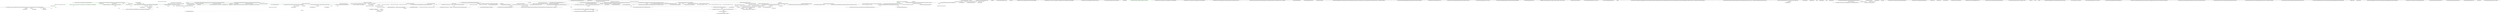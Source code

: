 digraph  {
m0_99 [cluster="QuantConnect.Securities.SecurityManager.SetLimits(int, int, int)", file="UniverseSelection.cs", label="Entry QuantConnect.Securities.SecurityManager.SetLimits(int, int, int)", span="391-391"];
m0_73 [cluster="QuantConnect.Lean.Engine.DataFeeds.UniverseSelection.ApplyUniverseSelection(QuantConnect.Data.UniverseSelection.Universe, System.DateTime, QuantConnect.Data.UniverseSelection.BaseDataCollection)", file="UniverseSelection.cs", label="addedSubscription = true", span="247-247"];
m0_74 [cluster="QuantConnect.Lean.Engine.DataFeeds.UniverseSelection.ApplyUniverseSelection(QuantConnect.Data.UniverseSelection.Universe, System.DateTime, QuantConnect.Data.UniverseSelection.BaseDataCollection)", file="UniverseSelection.cs", label=addedSubscription, span="251-251"];
m0_75 [cluster="QuantConnect.Lean.Engine.DataFeeds.UniverseSelection.ApplyUniverseSelection(QuantConnect.Data.UniverseSelection.Universe, System.DateTime, QuantConnect.Data.UniverseSelection.BaseDataCollection)", file="UniverseSelection.cs", label="var addedMember = universe.AddMember(dateTimeUtc, security)", span="253-253"];
m0_76 [cluster="QuantConnect.Lean.Engine.DataFeeds.UniverseSelection.ApplyUniverseSelection(QuantConnect.Data.UniverseSelection.Universe, System.DateTime, QuantConnect.Data.UniverseSelection.BaseDataCollection)", file="UniverseSelection.cs", label=addedMember, span="255-255"];
m0_118 [cluster="System.Collections.Generic.HashSet<T>.Add(T)", file="UniverseSelection.cs", label="Entry System.Collections.Generic.HashSet<T>.Add(T)", span="0-0"];
m0_65 [cluster="QuantConnect.Lean.Engine.DataFeeds.UniverseSelection.ApplyUniverseSelection(QuantConnect.Data.UniverseSelection.Universe, System.DateTime, QuantConnect.Data.UniverseSelection.BaseDataCollection)", file="UniverseSelection.cs", label="Security security", span="230-230"];
m0_66 [cluster="QuantConnect.Lean.Engine.DataFeeds.UniverseSelection.ApplyUniverseSelection(QuantConnect.Data.UniverseSelection.Universe, System.DateTime, QuantConnect.Data.UniverseSelection.BaseDataCollection)", file="UniverseSelection.cs", label="!pendingAdditions.TryGetValue(symbol, out security) && !_algorithm.Securities.TryGetValue(symbol, out security)", span="231-231"];
m0_67 [cluster="QuantConnect.Lean.Engine.DataFeeds.UniverseSelection.ApplyUniverseSelection(QuantConnect.Data.UniverseSelection.Universe, System.DateTime, QuantConnect.Data.UniverseSelection.BaseDataCollection)", file="UniverseSelection.cs", label="security = universe.CreateSecurity(symbol, _algorithm, _marketHoursDatabase, _symbolPropertiesDatabase)", span="233-233"];
m0_115 [cluster="QuantConnect.Securities.SecurityManager.Update(System.DateTime, QuantConnect.Data.BaseData)", file="UniverseSelection.cs", label="Exit QuantConnect.Securities.SecurityManager.Update(System.DateTime, QuantConnect.Data.BaseData)", span="416-416"];
m0_17 [cluster="QuantConnect.Securities.SecurityManager.Add(string, QuantConnect.SecurityType, QuantConnect.Resolution, bool, decimal, bool, bool)", file="UniverseSelection.cs", label="throw new Exception(''We currently only support  '' + _secondLimit + ''  second resolution securities at a time due to physical memory limitations.'');", span="121-121"];
m0_4 [cluster="System.Collections.Generic.Dictionary<TKey, TValue>.Dictionary()", file="UniverseSelection.cs", label="Entry System.Collections.Generic.Dictionary<TKey, TValue>.Dictionary()", span="0-0"];
m0_5 [cluster="QuantConnect.Securities.SecurityManager.Add(string, QuantConnect.Securities.Security)", file="UniverseSelection.cs", label="Entry QuantConnect.Securities.SecurityManager.Add(string, QuantConnect.Securities.Security)", span="81-81"];
m0_6 [cluster="QuantConnect.Securities.SecurityManager.Add(string, QuantConnect.Securities.Security)", file="UniverseSelection.cs", label="_securityManager.Add(symbol, security)", span="83-83"];
m0_9 [cluster="QuantConnect.Securities.SecurityManager.Add(string, QuantConnect.Resolution, bool)", file="UniverseSelection.cs", label="Entry QuantConnect.Securities.SecurityManager.Add(string, QuantConnect.Resolution, bool)", span="93-93"];
m0_11 [cluster="QuantConnect.Securities.SecurityManager.Add(string, QuantConnect.Resolution, bool)", file="UniverseSelection.cs", label="Exit QuantConnect.Securities.SecurityManager.Add(string, QuantConnect.Resolution, bool)", span="93-93"];
m0_21 [cluster="QuantConnect.Securities.SecurityManager.Add(string, QuantConnect.SecurityType, QuantConnect.Resolution, bool, decimal, bool, bool)", file="UniverseSelection.cs", label="currentEstimatedRam > _maxRamEstimate", span="131-131"];
m0_23 [cluster="QuantConnect.Securities.SecurityManager.Add(string, QuantConnect.SecurityType, QuantConnect.Resolution, bool, decimal, bool, bool)", file="UniverseSelection.cs", label="!_securityManager.ContainsKey(symbol)", span="137-137"];
m0_28 [cluster="QuantConnect.Securities.SecurityManager.Add(string, QuantConnect.SecurityType, QuantConnect.Resolution, bool, decimal, bool, bool)", file="UniverseSelection.cs", label="Add(symbol, new Forex.Forex(symbol, resolution, fillDataForward, leverage, extendedMarketHours, isDynamicallyLoadedData))", span="145-145"];
m0_29 [cluster="QuantConnect.Securities.SecurityManager.Add(string, QuantConnect.SecurityType, QuantConnect.Resolution, bool, decimal, bool, bool)", color=green, community=0, file="UniverseSelection.cs", label="SecurityType.Base", prediction=0, span="147-147"];
m0_39 [cluster="QuantConnect.Securities.SecurityManager.Add(string, QuantConnect.SecurityType, QuantConnect.Resolution, bool, decimal, bool, bool)", file="UniverseSelection.cs", label="_securityManager[symbol] = new Security(symbol, SecurityType.Base, resolution, fillDataForward, leverage, extendedMarketHours, isDynamicallyLoadedData)", span="167-167"];
m0_40 [cluster="QuantConnect.Securities.SecurityManager.Add(string, QuantConnect.SecurityType, QuantConnect.Resolution, bool, decimal, bool, bool)", file="UniverseSelection.cs", label="Exit QuantConnect.Securities.SecurityManager.Add(string, QuantConnect.SecurityType, QuantConnect.Resolution, bool, decimal, bool, bool)", span="109-109"];
m0_48 [cluster="QuantConnect.Securities.Security.Security(string, QuantConnect.SecurityType, QuantConnect.Resolution, bool, decimal, bool, bool)", file="UniverseSelection.cs", label="Entry QuantConnect.Securities.Security.Security(string, QuantConnect.SecurityType, QuantConnect.Resolution, bool, decimal, bool, bool)", span="185-185"];
m0_50 [cluster="QuantConnect.Securities.SecurityManager.Add(System.Collections.Generic.KeyValuePair<string, QuantConnect.Securities.Security>)", file="UniverseSelection.cs", label="Entry QuantConnect.Securities.SecurityManager.Add(System.Collections.Generic.KeyValuePair<string, QuantConnect.Securities.Security>)", span="179-179"];
m0_52 [cluster="QuantConnect.Securities.SecurityManager.Add(System.Collections.Generic.KeyValuePair<string, QuantConnect.Securities.Security>)", file="UniverseSelection.cs", label="_securityHoldings.Add(pair.Key, pair.Value.Holdings)", span="182-182"];
m0_55 [cluster="QuantConnect.Securities.SecurityManager.Clear()", file="UniverseSelection.cs", label="_securityManager.Clear()", span="192-192"];
m0_58 [cluster="QuantConnect.Securities.SecurityManager.Contains(System.Collections.Generic.KeyValuePair<string, QuantConnect.Securities.Security>)", file="UniverseSelection.cs", label="Entry QuantConnect.Securities.SecurityManager.Contains(System.Collections.Generic.KeyValuePair<string, QuantConnect.Securities.Security>)", span="202-202"];
m0_61 [cluster="System.Collections.Generic.ICollection<T>.Contains(T)", file="UniverseSelection.cs", label="Entry System.Collections.Generic.ICollection<T>.Contains(T)", span="0-0"];
m0_63 [cluster="QuantConnect.Securities.SecurityManager.ContainsKey(string)", file="UniverseSelection.cs", label="return _securityManager.ContainsKey(symbol);", span="216-216"];
m0_70 [cluster="QuantConnect.Securities.SecurityManager.Remove(System.Collections.Generic.KeyValuePair<string, QuantConnect.Securities.Security>)", file="UniverseSelection.cs", label="return _securityManager.Remove(pair);", span="260-260"];
m0_82 [cluster="QuantConnect.Securities.SecurityManager.System.Collections.Generic.IEnumerable<System.Collections.Generic.KeyValuePair<string, QuantConnect.Securities.Security>>.GetEnumerator()", file="UniverseSelection.cs", label="return _securityManager.GetEnumerator();", span="313-313"];
m0_84 [cluster="System.Collections.Generic.IEnumerable<T>.GetEnumerator()", file="UniverseSelection.cs", label="Entry System.Collections.Generic.IEnumerable<T>.GetEnumerator()", span="0-0"];
m0_7 [cluster="QuantConnect.Securities.SecurityManager.Add(string, QuantConnect.Securities.Security)", file="UniverseSelection.cs", label="Exit QuantConnect.Securities.SecurityManager.Add(string, QuantConnect.Securities.Security)", span="81-81"];
m0_8 [cluster="System.Collections.Generic.IDictionary<TKey, TValue>.Add(TKey, TValue)", file="UniverseSelection.cs", label="Entry System.Collections.Generic.IDictionary<TKey, TValue>.Add(TKey, TValue)", span="0-0"];
m0_10 [cluster="QuantConnect.Securities.SecurityManager.Add(string, QuantConnect.Resolution, bool)", file="UniverseSelection.cs", label="Add(symbol, SecurityType.Equity, resolution, fillDataForward)", span="95-95"];
m0_12 [cluster="QuantConnect.Securities.SecurityManager.Add(string, QuantConnect.SecurityType, QuantConnect.Resolution, bool, decimal, bool, bool)", file="UniverseSelection.cs", label="Entry QuantConnect.Securities.SecurityManager.Add(string, QuantConnect.SecurityType, QuantConnect.Resolution, bool, decimal, bool, bool)", span="109-109"];
m0_15 [cluster="QuantConnect.Securities.SecurityManager.Add(string, QuantConnect.SecurityType, QuantConnect.Resolution, bool, decimal, bool, bool)", file="UniverseSelection.cs", label="throw new Exception(''We currently only support '' + _tickLimit + '' tick assets at a time due to physical memory limitations.'');", span="117-117"];
m0_41 [cluster="string.ToUpper()", file="UniverseSelection.cs", label="Entry string.ToUpper()", span="0-0"];
m0_43 [cluster="System.Exception.Exception(string)", file="UniverseSelection.cs", label="Entry System.Exception.Exception(string)", span="0-0"];
m0_13 [cluster="QuantConnect.Securities.SecurityManager.Add(string, QuantConnect.SecurityType, QuantConnect.Resolution, bool, decimal, bool, bool)", file="UniverseSelection.cs", label="symbol = symbol.ToUpper()", span="112-112"];
m0_14 [cluster="QuantConnect.Securities.SecurityManager.Add(string, QuantConnect.SecurityType, QuantConnect.Resolution, bool, decimal, bool, bool)", file="UniverseSelection.cs", label="GetResolutionCount(Resolution.Tick) >= _tickLimit && resolution == Resolution.Tick", span="115-115"];
m0_26 [cluster="QuantConnect.Securities.SecurityManager.Add(string, QuantConnect.SecurityType, QuantConnect.Resolution, bool, decimal, bool, bool)", file="UniverseSelection.cs", label="Add(symbol, new Equity.Equity(symbol, resolution, fillDataForward, leverage, extendedMarketHours, isDynamicallyLoadedData))", span="142-142"];
m0_30 [cluster="QuantConnect.Securities.SecurityManager.Add(string, QuantConnect.SecurityType, QuantConnect.Resolution, bool, decimal, bool, bool)", color=green, community=0, file="UniverseSelection.cs", label="Add(symbol, new Security(symbol, SecurityType.Base, resolution, fillDataForward, leverage, extendedMarketHours, isDynamicallyLoadedData))", prediction=1, span="148-148"];
m0_24 [cluster="QuantConnect.Securities.SecurityManager.Add(string, QuantConnect.SecurityType, QuantConnect.Resolution, bool, decimal, bool, bool)", file="UniverseSelection.cs", label=type, span="139-139"];
m0_16 [cluster="QuantConnect.Securities.SecurityManager.Add(string, QuantConnect.SecurityType, QuantConnect.Resolution, bool, decimal, bool, bool)", file="UniverseSelection.cs", label="GetResolutionCount(Resolution.Second) >= _secondLimit && resolution == Resolution.Second", span="119-119"];
m0_18 [cluster="QuantConnect.Securities.SecurityManager.Add(string, QuantConnect.SecurityType, QuantConnect.Resolution, bool, decimal, bool, bool)", file="UniverseSelection.cs", label="GetResolutionCount(Resolution.Minute) >= _minuteLimit && resolution == Resolution.Minute", span="123-123"];
m0_20 [cluster="QuantConnect.Securities.SecurityManager.Add(string, QuantConnect.SecurityType, QuantConnect.Resolution, bool, decimal, bool, bool)", file="UniverseSelection.cs", label="var currentEstimatedRam = GetRamEstimate(GetResolutionCount(Resolution.Minute), GetResolutionCount(Resolution.Second), GetResolutionCount(Resolution.Tick))", span="129-129"];
m0_19 [cluster="QuantConnect.Securities.SecurityManager.Add(string, QuantConnect.SecurityType, QuantConnect.Resolution, bool, decimal, bool, bool)", file="UniverseSelection.cs", label="throw new Exception(''We currently only support  '' + _minuteLimit + ''  minute assets at a time due to physical memory limitations.'');", span="125-125"];
m0_22 [cluster="QuantConnect.Securities.SecurityManager.Add(string, QuantConnect.SecurityType, QuantConnect.Resolution, bool, decimal, bool, bool)", file="UniverseSelection.cs", label="throw new Exception(''We estimate you will run out of memory ('' + currentEstimatedRam + ''mb of '' + _maxRamEstimate + ''mb physically available). Please reduce the number of symbols you're analysing or if in live trading upgrade your server to allow more memory.'');", span="133-133"];
m0_25 [cluster="QuantConnect.Securities.SecurityManager.Add(string, QuantConnect.SecurityType, QuantConnect.Resolution, bool, decimal, bool, bool)", file="UniverseSelection.cs", label="SecurityType.Equity", span="141-141"];
m0_33 [cluster="QuantConnect.Securities.SecurityManager.Add(string, QuantConnect.SecurityType, QuantConnect.Resolution, bool, decimal, bool, bool)", color=green, community=0, file="UniverseSelection.cs", label=type, prediction=1, span="158-158"];
m0_31 [cluster="QuantConnect.Securities.SecurityManager.Add(string, QuantConnect.SecurityType, QuantConnect.Resolution, bool, decimal, bool, bool)", file="UniverseSelection.cs", label="throw new Exception(''We currently only support Equity and Forex Securities Types. Its still possible to trade futures but you must use generic data. Please see the QC University example 'Quandl Futures'.'');", span="151-151"];
m0_32 [cluster="QuantConnect.Securities.SecurityManager.Add(string, QuantConnect.SecurityType, QuantConnect.Resolution, bool, decimal, bool, bool)", color=green, community=0, file="UniverseSelection.cs", label="Log.Trace(''Algorithm.Securities.Add(): Changing security information will overwrite portfolio'')", prediction=3, span="157-157"];
m0_34 [cluster="QuantConnect.Securities.SecurityManager.Add(string, QuantConnect.SecurityType, QuantConnect.Resolution, bool, decimal, bool, bool)", file="UniverseSelection.cs", label="SecurityType.Equity", span="160-160"];
m0_35 [cluster="QuantConnect.Securities.SecurityManager.Add(string, QuantConnect.SecurityType, QuantConnect.Resolution, bool, decimal, bool, bool)", file="UniverseSelection.cs", label="_securityManager[symbol] = new Equity.Equity(symbol, resolution, fillDataForward, leverage, extendedMarketHours)", span="161-161"];
m0_36 [cluster="QuantConnect.Securities.SecurityManager.Add(string, QuantConnect.SecurityType, QuantConnect.Resolution, bool, decimal, bool, bool)", file="UniverseSelection.cs", label="SecurityType.Forex", span="163-163"];
m0_37 [cluster="QuantConnect.Securities.SecurityManager.Add(string, QuantConnect.SecurityType, QuantConnect.Resolution, bool, decimal, bool, bool)", file="UniverseSelection.cs", label="_securityManager[symbol] = new Forex.Forex(symbol, resolution, fillDataForward, leverage, extendedMarketHours)", span="164-164"];
m0_38 [cluster="QuantConnect.Securities.SecurityManager.Add(string, QuantConnect.SecurityType, QuantConnect.Resolution, bool, decimal, bool, bool)", file="UniverseSelection.cs", label="SecurityType.Base", span="166-166"];
m0_42 [cluster="QuantConnect.Securities.SecurityManager.GetResolutionCount(QuantConnect.Resolution)", file="UniverseSelection.cs", label="Entry QuantConnect.Securities.SecurityManager.GetResolutionCount(QuantConnect.Resolution)", span="368-368"];
m0_44 [cluster="QuantConnect.Securities.SecurityManager.GetRamEstimate(int, int, int)", file="UniverseSelection.cs", label="Entry QuantConnect.Securities.SecurityManager.GetRamEstimate(int, int, int)", span="406-406"];
m0_51 [cluster="QuantConnect.Securities.SecurityManager.Add(System.Collections.Generic.KeyValuePair<string, QuantConnect.Securities.Security>)", file="UniverseSelection.cs", label="_securityManager.Add(pair.Key, pair.Value)", span="181-181"];
m0_64 [cluster="QuantConnect.Securities.SecurityManager.ContainsKey(string)", file="UniverseSelection.cs", label="Exit QuantConnect.Securities.SecurityManager.ContainsKey(string)", span="214-214"];
m0_45 [cluster="System.Collections.Generic.IDictionary<TKey, TValue>.ContainsKey(TKey)", file="UniverseSelection.cs", label="Entry System.Collections.Generic.IDictionary<TKey, TValue>.ContainsKey(TKey)", span="0-0"];
m0_77 [cluster="QuantConnect.Securities.SecurityManager.TryGetValue(string, out QuantConnect.Securities.Security)", file="UniverseSelection.cs", label="Entry QuantConnect.Securities.SecurityManager.TryGetValue(string, out QuantConnect.Securities.Security)", span="291-291"];
m0_78 [cluster="QuantConnect.Securities.SecurityManager.TryGetValue(string, out QuantConnect.Securities.Security)", file="UniverseSelection.cs", label="return _securityManager.TryGetValue(symbol, out security);", span="293-293"];
m0_79 [cluster="QuantConnect.Securities.SecurityManager.TryGetValue(string, out QuantConnect.Securities.Security)", file="UniverseSelection.cs", label="Exit QuantConnect.Securities.SecurityManager.TryGetValue(string, out QuantConnect.Securities.Security)", span="291-291"];
m0_46 [cluster="QuantConnect.Securities.Equity.Equity.Equity(string, QuantConnect.Resolution, bool, decimal, bool, bool)", file="UniverseSelection.cs", label="Entry QuantConnect.Securities.Equity.Equity.Equity(string, QuantConnect.Resolution, bool, decimal, bool, bool)", span="42-42"];
m0_53 [cluster="QuantConnect.Securities.SecurityManager.Add(System.Collections.Generic.KeyValuePair<string, QuantConnect.Securities.Security>)", file="UniverseSelection.cs", label="Exit QuantConnect.Securities.SecurityManager.Add(System.Collections.Generic.KeyValuePair<string, QuantConnect.Securities.Security>)", span="179-179"];
m0_47 [cluster="QuantConnect.Securities.Forex.Forex.Forex(string, QuantConnect.Resolution, bool, decimal, bool, bool)", file="UniverseSelection.cs", label="Entry QuantConnect.Securities.Forex.Forex.Forex(string, QuantConnect.Resolution, bool, decimal, bool, bool)", span="43-43"];
m0_49 [cluster="QuantConnect.Logging.Log.Trace(string, bool)", file="UniverseSelection.cs", label="Entry QuantConnect.Logging.Log.Trace(string, bool)", span="104-104"];
m0_57 [cluster="System.Collections.Generic.ICollection<T>.Clear()", file="UniverseSelection.cs", label="Entry System.Collections.Generic.ICollection<T>.Clear()", span="0-0"];
m0_54 [cluster="QuantConnect.Securities.SecurityManager.Clear()", file="UniverseSelection.cs", label="Entry QuantConnect.Securities.SecurityManager.Clear()", span="190-190"];
m0_56 [cluster="QuantConnect.Securities.SecurityManager.Clear()", file="UniverseSelection.cs", label="Exit QuantConnect.Securities.SecurityManager.Clear()", span="190-190"];
m0_59 [cluster="QuantConnect.Securities.SecurityManager.Contains(System.Collections.Generic.KeyValuePair<string, QuantConnect.Securities.Security>)", file="UniverseSelection.cs", label="return _securityManager.Contains(pair);", span="204-204"];
m0_60 [cluster="QuantConnect.Securities.SecurityManager.Contains(System.Collections.Generic.KeyValuePair<string, QuantConnect.Securities.Security>)", file="UniverseSelection.cs", label="Exit QuantConnect.Securities.SecurityManager.Contains(System.Collections.Generic.KeyValuePair<string, QuantConnect.Securities.Security>)", span="202-202"];
m0_62 [cluster="QuantConnect.Securities.SecurityManager.ContainsKey(string)", file="UniverseSelection.cs", label="Entry QuantConnect.Securities.SecurityManager.ContainsKey(string)", span="214-214"];
m0_68 [cluster="System.Collections.Generic.ICollection<T>.CopyTo(T[], int)", file="UniverseSelection.cs", label="Entry System.Collections.Generic.ICollection<T>.CopyTo(T[], int)", span="0-0"];
m0_69 [cluster="QuantConnect.Securities.SecurityManager.Remove(System.Collections.Generic.KeyValuePair<string, QuantConnect.Securities.Security>)", file="UniverseSelection.cs", label="Entry QuantConnect.Securities.SecurityManager.Remove(System.Collections.Generic.KeyValuePair<string, QuantConnect.Securities.Security>)", span="258-258"];
m0_71 [cluster="QuantConnect.Securities.SecurityManager.Remove(System.Collections.Generic.KeyValuePair<string, QuantConnect.Securities.Security>)", file="UniverseSelection.cs", label="Exit QuantConnect.Securities.SecurityManager.Remove(System.Collections.Generic.KeyValuePair<string, QuantConnect.Securities.Security>)", span="258-258"];
m0_72 [cluster="System.Collections.Generic.ICollection<T>.Remove(T)", file="UniverseSelection.cs", label="Entry System.Collections.Generic.ICollection<T>.Remove(T)", span="0-0"];
m0_80 [cluster="System.Collections.Generic.IDictionary<TKey, TValue>.TryGetValue(TKey, out TValue)", file="UniverseSelection.cs", label="Entry System.Collections.Generic.IDictionary<TKey, TValue>.TryGetValue(TKey, out TValue)", span="0-0"];
m0_83 [cluster="QuantConnect.Securities.SecurityManager.System.Collections.Generic.IEnumerable<System.Collections.Generic.KeyValuePair<string, QuantConnect.Securities.Security>>.GetEnumerator()", file="UniverseSelection.cs", label="Exit QuantConnect.Securities.SecurityManager.System.Collections.Generic.IEnumerable<System.Collections.Generic.KeyValuePair<string, QuantConnect.Securities.Security>>.GetEnumerator()", span="311-311"];
m0_85 [cluster="QuantConnect.Securities.SecurityManager.GetInternalPortfolioCollection()", file="UniverseSelection.cs", label="Entry QuantConnect.Securities.SecurityManager.GetInternalPortfolioCollection()", span="322-322"];
m0_81 [cluster="QuantConnect.Securities.SecurityManager.System.Collections.Generic.IEnumerable<System.Collections.Generic.KeyValuePair<string, QuantConnect.Securities.Security>>.GetEnumerator()", file="UniverseSelection.cs", label="Entry QuantConnect.Securities.SecurityManager.System.Collections.Generic.IEnumerable<System.Collections.Generic.KeyValuePair<string, QuantConnect.Securities.Security>>.GetEnumerator()", span="311-311"];
m0_86 [cluster="QuantConnect.Securities.SecurityManager.GetInternalPortfolioCollection()", file="UniverseSelection.cs", label="return _securityHoldings;", span="324-324"];
m0_97 [cluster="System.DateTime.AddDays(double)", file="UniverseSelection.cs", label="Entry System.DateTime.AddDays(double)", span="0-0"];
m0_114 [cluster="QuantConnect.Securities.SecurityManager.Update(System.DateTime, QuantConnect.Data.BaseData)", file="UniverseSelection.cs", label="Log.Error(''Algorithm.Market.Update(): '' + err.Message)", span="435-435"];
m0_142 [cluster="QuantConnect.Lean.Engine.DataFeeds.UniverseSelection.RemoveSecurityFromUniverse(QuantConnect.Data.UniverseSelection.Universe, QuantConnect.Securities.Security, System.Collections.Generic.List<QuantConnect.Securities.Security>, System.DateTime, System.DateTime)", file="UniverseSelection.cs", label="universe.RemoveMember(dateTimeUtc, member)", span="289-289"];
m0_143 [cluster="QuantConnect.Lean.Engine.DataFeeds.UniverseSelection.RemoveSecurityFromUniverse(QuantConnect.Data.UniverseSelection.Universe, QuantConnect.Securities.Security, System.Collections.Generic.List<QuantConnect.Securities.Security>, System.DateTime, System.DateTime)", file="UniverseSelection.cs", label="member.Cache.Reset()", span="294-294"];
m0_144 [cluster="QuantConnect.Lean.Engine.DataFeeds.UniverseSelection.RemoveSecurityFromUniverse(QuantConnect.Data.UniverseSelection.Universe, QuantConnect.Securities.Security, System.Collections.Generic.List<QuantConnect.Securities.Security>, System.DateTime, System.DateTime)", file="UniverseSelection.cs", label="universe.GetSubscriptionRequests(member, dateTimeUtc, algorithmEndDateUtc)", span="295-295"];
m0_146 [cluster="QuantConnect.Lean.Engine.DataFeeds.UniverseSelection.RemoveSecurityFromUniverse(QuantConnect.Data.UniverseSelection.Universe, QuantConnect.Securities.Security, System.Collections.Generic.List<QuantConnect.Securities.Security>, System.DateTime, System.DateTime)", file="UniverseSelection.cs", label="removals.Remove(member)", span="299-299"];
m0_148 [cluster="QuantConnect.Lean.Engine.DataFeeds.UniverseSelection.RemoveSecurityFromUniverse(QuantConnect.Data.UniverseSelection.Universe, QuantConnect.Securities.Security, System.Collections.Generic.List<QuantConnect.Securities.Security>, System.DateTime, System.DateTime)", file="UniverseSelection.cs", label="SymbolCache.TryRemove(member.Symbol)", span="308-308"];
m0_145 [cluster="QuantConnect.Lean.Engine.DataFeeds.UniverseSelection.RemoveSecurityFromUniverse(QuantConnect.Data.UniverseSelection.Universe, QuantConnect.Securities.Security, System.Collections.Generic.List<QuantConnect.Securities.Security>, System.DateTime, System.DateTime)", file="UniverseSelection.cs", label="subscription.IsUniverseSubscription", span="297-297"];
m0_147 [cluster="QuantConnect.Lean.Engine.DataFeeds.UniverseSelection.RemoveSecurityFromUniverse(QuantConnect.Data.UniverseSelection.Universe, QuantConnect.Securities.Security, System.Collections.Generic.List<QuantConnect.Securities.Security>, System.DateTime, System.DateTime)", file="UniverseSelection.cs", label="_dataFeed.RemoveSubscription(subscription.Configuration)", span="303-303"];
m0_149 [cluster="QuantConnect.Lean.Engine.DataFeeds.UniverseSelection.RemoveSecurityFromUniverse(QuantConnect.Data.UniverseSelection.Universe, QuantConnect.Securities.Security, System.Collections.Generic.List<QuantConnect.Securities.Security>, System.DateTime, System.DateTime)", file="UniverseSelection.cs", label="Exit QuantConnect.Lean.Engine.DataFeeds.UniverseSelection.RemoveSecurityFromUniverse(QuantConnect.Data.UniverseSelection.Universe, QuantConnect.Securities.Security, System.Collections.Generic.List<QuantConnect.Securities.Security>, System.DateTime, System.DateTime)", span="286-286"];
m0_127 [cluster="QuantConnect.Lean.Engine.DataFeeds.IDataFeed.AddSubscription(QuantConnect.Data.UniverseSelection.SubscriptionRequest)", file="UniverseSelection.cs", label="Entry QuantConnect.Lean.Engine.DataFeeds.IDataFeed.AddSubscription(QuantConnect.Data.UniverseSelection.SubscriptionRequest)", span="60-60"];
m0_112 [cluster="QuantConnect.Securities.SecurityManager.Update(System.DateTime, QuantConnect.Data.BaseData)", file="UniverseSelection.cs", label="security.Update(time, null)", span="429-429"];
m0_104 [cluster="QuantConnect.Securities.SecurityManager.SetLimits(int, int, int)", file="UniverseSelection.cs", label="Exit QuantConnect.Securities.SecurityManager.SetLimits(int, int, int)", span="391-391"];
m0_160 [cluster="QuantConnect.Securities.SecurityTransactionManager.GetOrders(System.Func<QuantConnect.Orders.Order, bool>)", file="UniverseSelection.cs", label="Entry QuantConnect.Securities.SecurityTransactionManager.GetOrders(System.Func<QuantConnect.Orders.Order, bool>)", span="317-317"];
m0_119 [cluster="System.Collections.Generic.IEnumerable<TSource>.Any<TSource>()", file="UniverseSelection.cs", label="Entry System.Collections.Generic.IEnumerable<TSource>.Any<TSource>()", span="0-0"];
m0_153 [cluster="QuantConnect.Lean.Engine.DataFeeds.IDataFeed.RemoveSubscription(QuantConnect.Data.SubscriptionDataConfig)", file="UniverseSelection.cs", label="Entry QuantConnect.Lean.Engine.DataFeeds.IDataFeed.RemoveSubscription(QuantConnect.Data.SubscriptionDataConfig)", span="67-67"];
m0_98 [cluster="QuantConnect.Logging.Log.Error(string, bool)", file="UniverseSelection.cs", label="Entry QuantConnect.Logging.Log.Error(string, bool)", span="86-86"];
m0_103 [cluster="QuantConnect.Securities.SecurityManager.SetLimits(int, int, int)", file="UniverseSelection.cs", label="_maxRamEstimate = Math.Max(Math.Max(_minuteLimit * _minuteMemory, _secondLimit * _secondMemory), _tickLimit * _tickMemory)", span="396-396"];
m0_164 [cluster="QuantConnect.Orders.OrderStatus.IsOpen()", file="UniverseSelection.cs", label="Entry QuantConnect.Orders.OrderStatus.IsOpen()", span="39-39"];
m0_131 [cluster="System.Collections.Generic.IEnumerable<TSource>.First<TSource>()", file="UniverseSelection.cs", label="Entry System.Collections.Generic.IEnumerable<TSource>.First<TSource>()", span="0-0"];
m0_105 [cluster="System.Collections.IEnumerable.OfType<TResult>()", file="UniverseSelection.cs", label="Entry System.Collections.IEnumerable.OfType<TResult>()", span="0-0"];
m0_93 [cluster="QuantConnect.Securities.SecurityManager.GetResolutionCount(QuantConnect.Resolution)", file="UniverseSelection.cs", label=Exception, span="377-377"];
m0_130 [cluster="QuantConnect.Securities.CashBook.EnsureCurrencyDataFeeds(QuantConnect.Securities.SecurityManager, QuantConnect.Data.SubscriptionManager, QuantConnect.Securities.MarketHoursDatabase, QuantConnect.Securities.SymbolPropertiesDatabase, System.Collections.Generic.IReadOnlyDictionary<QuantConnect.SecurityType, string>, QuantConnect.Data.UniverseSelection.SecurityChanges)", file="UniverseSelection.cs", label="Entry QuantConnect.Securities.CashBook.EnsureCurrencyDataFeeds(QuantConnect.Securities.SecurityManager, QuantConnect.Data.SubscriptionManager, QuantConnect.Securities.MarketHoursDatabase, QuantConnect.Securities.SymbolPropertiesDatabase, System.Collections.Generic.IReadOnlyDictionary<QuantConnect.SecurityType, string>, QuantConnect.Data.UniverseSelection.SecurityChanges)", span="79-79"];
m0_108 [cluster="QuantConnect.Securities.SecurityManager.Update(System.DateTime, QuantConnect.Data.BaseData)", file="UniverseSelection.cs", label="Entry QuantConnect.Securities.SecurityManager.Update(System.DateTime, QuantConnect.Data.BaseData)", span="416-416"];
m0_129 [cluster="QuantConnect.Data.UniverseSelection.SecurityChanges.SecurityChanges(System.Collections.Generic.IEnumerable<QuantConnect.Securities.Security>, System.Collections.Generic.IEnumerable<QuantConnect.Securities.Security>)", file="UniverseSelection.cs", label="Entry QuantConnect.Data.UniverseSelection.SecurityChanges.SecurityChanges(System.Collections.Generic.IEnumerable<QuantConnect.Securities.Security>, System.Collections.Generic.IEnumerable<QuantConnect.Securities.Security>)", span="63-63"];
m0_161 [cluster="lambda expression", file="UniverseSelection.cs", label="Entry lambda expression", span="318-318"];
m0_134 [cluster="lambda expression", file="UniverseSelection.cs", label="new[] { localStartTime }", span="94-94"];
m0_136 [cluster="lambda expression", file="UniverseSelection.cs", label="Entry lambda expression", span="118-118"];
m0_139 [cluster="lambda expression", file="UniverseSelection.cs", label="Entry lambda expression", span="119-119"];
m0_133 [cluster="lambda expression", file="UniverseSelection.cs", label="Entry lambda expression", span="94-94"];
m0_135 [cluster="lambda expression", file="UniverseSelection.cs", label="Exit lambda expression", span="94-94"];
m0_137 [cluster="lambda expression", file="UniverseSelection.cs", label="c.Symbol", span="118-118"];
m0_138 [cluster="lambda expression", file="UniverseSelection.cs", label="Exit lambda expression", span="118-118"];
m0_140 [cluster="lambda expression", file="UniverseSelection.cs", label="c.Symbol", span="119-119"];
m0_141 [cluster="lambda expression", file="UniverseSelection.cs", label="Exit lambda expression", span="119-119"];
m0_162 [cluster="lambda expression", file="UniverseSelection.cs", label="x.Status.IsOpen() && x.Symbol == member.Symbol", span="318-318"];
m0_163 [cluster="lambda expression", file="UniverseSelection.cs", label="Exit lambda expression", span="318-318"];
m0_117 [cluster="QuantConnect.Data.UniverseSelection.Universe.CanRemoveMember(System.DateTime, QuantConnect.Securities.Security)", file="UniverseSelection.cs", label="QuantConnect.Securities.SecurityManager", span=""];
m0_125 [cluster="Unk.Add", file="UniverseSelection.cs", label="Entry Unk.Add", span=""];
m0_88 [cluster="QuantConnect.Securities.SecurityManager.System.Collections.IEnumerable.GetEnumerator()", file="UniverseSelection.cs", label="Entry QuantConnect.Securities.SecurityManager.System.Collections.IEnumerable.GetEnumerator()", span="333-333"];
m0_109 [cluster="QuantConnect.Data.Fundamental.Fundamentals.Fundamentals()", file="UniverseSelection.cs", label="Entry QuantConnect.Data.Fundamental.Fundamentals.Fundamentals()", span="48-48"];
m0_111 [cluster="Unk.ToHashSet", file="UniverseSelection.cs", label="Entry Unk.ToHashSet", span=""];
m0_110 [cluster="Unk.TryGetValue", file="UniverseSelection.cs", label="Entry Unk.TryGetValue", span=""];
m0_113 [cluster="QuantConnect.Lean.Engine.DataFeeds.UniverseSelection.IsSafeToRemove(QuantConnect.Securities.Security)", file="UniverseSelection.cs", label="Entry QuantConnect.Lean.Engine.DataFeeds.UniverseSelection.IsSafeToRemove(QuantConnect.Securities.Security)", span="315-315"];
m0_87 [cluster="QuantConnect.Securities.SecurityManager.GetInternalPortfolioCollection()", file="UniverseSelection.cs", label="Exit QuantConnect.Securities.SecurityManager.GetInternalPortfolioCollection()", span="322-322"];
m0_101 [cluster="QuantConnect.Securities.SecurityManager.SetLimits(int, int, int)", file="UniverseSelection.cs", label="_secondLimit = second", span="394-394"];
m0_100 [cluster="QuantConnect.Securities.SecurityManager.SetLimits(int, int, int)", file="UniverseSelection.cs", label="_minuteLimit = minute", span="393-393"];
m0_124 [cluster="Unk.CreateSecurity", file="UniverseSelection.cs", label="Entry Unk.CreateSecurity", span=""];
m0_151 [cluster="QuantConnect.Securities.SecurityCache.Reset()", file="UniverseSelection.cs", label="Entry QuantConnect.Securities.SecurityCache.Reset()", span="216-216"];
m0_107 [cluster="QuantConnect.Securities.SecurityManager.GetRamEstimate(int, int, int)", file="UniverseSelection.cs", label="Exit QuantConnect.Securities.SecurityManager.GetRamEstimate(int, int, int)", span="406-406"];
m0_96 [cluster="QuantConnect.Securities.SecurityManager.GetResolutionCount(QuantConnect.Resolution)", file="UniverseSelection.cs", label="Exit QuantConnect.Securities.SecurityManager.GetResolutionCount(QuantConnect.Resolution)", span="368-368"];
m0_122 [cluster="System.Collections.Generic.Dictionary<TKey, TValue>.TryGetValue(TKey, out TValue)", file="UniverseSelection.cs", label="Entry System.Collections.Generic.Dictionary<TKey, TValue>.TryGetValue(TKey, out TValue)", span="0-0"];
m0_102 [cluster="QuantConnect.Securities.SecurityManager.SetLimits(int, int, int)", file="UniverseSelection.cs", label="_tickLimit = tick", span="395-395"];
m0_89 [cluster="QuantConnect.Securities.SecurityManager.System.Collections.IEnumerable.GetEnumerator()", file="UniverseSelection.cs", label="return _securityManager.GetEnumerator();", span="335-335"];
m0_155 [cluster="QuantConnect.Lean.Engine.DataFeeds.UniverseSelection.IsSafeToRemove(QuantConnect.Securities.Security)", file="UniverseSelection.cs", label="var openOrders = _algorithm.Transactions.GetOrders(x => x.Status.IsOpen() && x.Symbol == member.Symbol)", span="318-318"];
m0_156 [cluster="QuantConnect.Lean.Engine.DataFeeds.UniverseSelection.IsSafeToRemove(QuantConnect.Securities.Security)", file="UniverseSelection.cs", label="!member.HoldStock && !openOrders.Any() && (member.Holdings.Target == null || member.Holdings.Target.Quantity == 0)", span="319-319"];
m0_157 [cluster="QuantConnect.Lean.Engine.DataFeeds.UniverseSelection.IsSafeToRemove(QuantConnect.Securities.Security)", file="UniverseSelection.cs", label="return true;", span="321-321"];
m0_158 [cluster="QuantConnect.Lean.Engine.DataFeeds.UniverseSelection.IsSafeToRemove(QuantConnect.Securities.Security)", file="UniverseSelection.cs", label="return false;", span="324-324"];
m0_159 [cluster="QuantConnect.Lean.Engine.DataFeeds.UniverseSelection.IsSafeToRemove(QuantConnect.Securities.Security)", file="UniverseSelection.cs", label="Exit QuantConnect.Lean.Engine.DataFeeds.UniverseSelection.IsSafeToRemove(QuantConnect.Securities.Security)", span="315-315"];
m0_152 [cluster="System.Collections.Generic.List<T>.Remove(T)", file="UniverseSelection.cs", label="Entry System.Collections.Generic.List<T>.Remove(T)", span="0-0"];
m0_120 [cluster="System.Collections.Generic.IEnumerable<TSource>.Single<TSource>()", file="UniverseSelection.cs", label="Entry System.Collections.Generic.IEnumerable<TSource>.Single<TSource>()", span="0-0"];
m0_92 [cluster="QuantConnect.Data.UniverseSelection.FineFundamentalUniverse.CreateConfiguration(QuantConnect.Symbol)", file="UniverseSelection.cs", label="Entry QuantConnect.Data.UniverseSelection.FineFundamentalUniverse.CreateConfiguration(QuantConnect.Symbol)", span="82-82"];
m0_91 [cluster="QuantConnect.Lean.Engine.DataFeeds.DefaultDataProvider.DefaultDataProvider()", file="UniverseSelection.cs", label="Entry QuantConnect.Lean.Engine.DataFeeds.DefaultDataProvider.DefaultDataProvider()", span="25-25"];
m0_95 [cluster="QuantConnect.Securities.Equity.Equity.Equity(QuantConnect.Symbol, QuantConnect.Securities.SecurityExchangeHours, QuantConnect.Securities.Cash, QuantConnect.Securities.SymbolProperties)", file="UniverseSelection.cs", label="Entry QuantConnect.Securities.Equity.Equity.Equity(QuantConnect.Symbol, QuantConnect.Securities.SecurityExchangeHours, QuantConnect.Securities.Cash, QuantConnect.Securities.SymbolProperties)", span="42-42"];
m0_94 [cluster="QuantConnect.Securities.SymbolPropertiesDatabase.GetSymbolProperties(string, QuantConnect.Symbol, QuantConnect.SecurityType, string)", file="UniverseSelection.cs", label="Entry QuantConnect.Securities.SymbolPropertiesDatabase.GetSymbolProperties(string, QuantConnect.Symbol, QuantConnect.SecurityType, string)", span="72-72"];
m0_150 [cluster="QuantConnect.Data.UniverseSelection.Universe.RemoveMember(System.DateTime, QuantConnect.Securities.Security)", file="UniverseSelection.cs", label="Entry QuantConnect.Data.UniverseSelection.Universe.RemoveMember(System.DateTime, QuantConnect.Securities.Security)", span="237-237"];
m0_126 [cluster="QuantConnect.Data.UniverseSelection.Universe.GetSubscriptionRequests(QuantConnect.Securities.Security, System.DateTime, System.DateTime)", file="UniverseSelection.cs", label="Entry QuantConnect.Data.UniverseSelection.Universe.GetSubscriptionRequests(QuantConnect.Securities.Security, System.DateTime, System.DateTime)", span="188-188"];
m0_128 [cluster="QuantConnect.Data.UniverseSelection.Universe.AddMember(System.DateTime, QuantConnect.Securities.Security)", file="UniverseSelection.cs", label="Entry QuantConnect.Data.UniverseSelection.Universe.AddMember(System.DateTime, QuantConnect.Securities.Security)", span="219-219"];
m0_0 [cluster="QuantConnect.Lean.Engine.DataFeeds.UniverseSelection.UniverseSelection(QuantConnect.Lean.Engine.DataFeeds.IDataFeed, QuantConnect.Interfaces.IAlgorithm)", file="UniverseSelection.cs", label="Entry QuantConnect.Lean.Engine.DataFeeds.UniverseSelection.UniverseSelection(QuantConnect.Lean.Engine.DataFeeds.IDataFeed, QuantConnect.Interfaces.IAlgorithm)", span="48-48"];
m0_1 [cluster="QuantConnect.Lean.Engine.DataFeeds.UniverseSelection.UniverseSelection(QuantConnect.Lean.Engine.DataFeeds.IDataFeed, QuantConnect.Interfaces.IAlgorithm)", file="UniverseSelection.cs", label="_dataFeed = dataFeed", span="50-50"];
m0_2 [cluster="QuantConnect.Lean.Engine.DataFeeds.UniverseSelection.UniverseSelection(QuantConnect.Lean.Engine.DataFeeds.IDataFeed, QuantConnect.Interfaces.IAlgorithm)", file="UniverseSelection.cs", label="_algorithm = algorithm", span="51-51"];
m0_3 [cluster="QuantConnect.Lean.Engine.DataFeeds.UniverseSelection.UniverseSelection(QuantConnect.Lean.Engine.DataFeeds.IDataFeed, QuantConnect.Interfaces.IAlgorithm)", file="UniverseSelection.cs", label="Exit QuantConnect.Lean.Engine.DataFeeds.UniverseSelection.UniverseSelection(QuantConnect.Lean.Engine.DataFeeds.IDataFeed, QuantConnect.Interfaces.IAlgorithm)", span="48-48"];
m0_106 [cluster="System.Collections.Generic.IEnumerable<T>.DistinctBy<T, TPropery>(System.Func<T, TPropery>)", file="UniverseSelection.cs", label="Entry System.Collections.Generic.IEnumerable<T>.DistinctBy<T, TPropery>(System.Func<T, TPropery>)", span="264-264"];
m0_90 [cluster="QuantConnect.Securities.SecurityManager.System.Collections.IEnumerable.GetEnumerator()", file="UniverseSelection.cs", label="Exit QuantConnect.Securities.SecurityManager.System.Collections.IEnumerable.GetEnumerator()", span="333-333"];
m0_121 [cluster="System.Collections.Generic.Dictionary<TKey, TValue>.Clear()", file="UniverseSelection.cs", label="Entry System.Collections.Generic.Dictionary<TKey, TValue>.Clear()", span="0-0"];
m0_154 [cluster="QuantConnect.SymbolCache.TryRemove(QuantConnect.Symbol)", file="UniverseSelection.cs", label="Entry QuantConnect.SymbolCache.TryRemove(QuantConnect.Symbol)", span="92-92"];
m0_132 [cluster="QuantConnect.Logging.Log.Debug(string, int, int)", file="UniverseSelection.cs", label="Entry QuantConnect.Logging.Log.Debug(string, int, int)", span="142-142"];
m0_116 [cluster="Unk.Contains", file="UniverseSelection.cs", label="Entry Unk.Contains", span=""];
m0_123 [cluster="System.Collections.Generic.Dictionary<TKey, TValue>.Dictionary()", file="UniverseSelection.cs", label="Entry System.Collections.Generic.Dictionary<TKey, TValue>.Dictionary()", span="0-0"];
m0_165 [file="UniverseSelection.cs", label="QuantConnect.Lean.Engine.DataFeeds.UniverseSelection", span=""];
m0_166 [file="UniverseSelection.cs", label=localStartTime, span=""];
m0_167 [file="UniverseSelection.cs", label="QuantConnect.Securities.Security", span=""];
m0_66 -> m0_70  [color=darkseagreen4, key=1, label=security, style=dashed];
m0_66 -> m0_77  [color=darkseagreen4, key=1, label=security, style=dashed];
m0_67 -> m0_70  [color=darkseagreen4, key=1, label=security, style=dashed];
m0_67 -> m0_77  [color=darkseagreen4, key=1, label=security, style=dashed];
m0_17 -> m0_21  [color=darkseagreen4, key=1, label=exchangeHours, style=dashed];
m0_4 -> m0_6  [color=darkseagreen4, key=1, label="System.DateTime", style=dashed];
m0_4 -> m0_9  [color=darkseagreen4, key=1, label="QuantConnect.Data.UniverseSelection.Universe", style=dashed];
m0_4 -> m0_11  [color=darkseagreen4, key=1, label="QuantConnect.Data.UniverseSelection.Universe", style=dashed];
m0_4 -> m0_21  [color=darkseagreen4, key=1, label="System.DateTime", style=dashed];
m0_4 -> m0_23  [color=darkseagreen4, key=1, label="QuantConnect.Data.UniverseSelection.Universe", style=dashed];
m0_4 -> m0_28  [color=darkseagreen4, key=1, label="QuantConnect.Data.UniverseSelection.BaseDataCollection", style=dashed];
m0_4 -> m0_29  [color=darkseagreen4, key=1, label="QuantConnect.Data.UniverseSelection.BaseDataCollection", style=dashed];
m0_4 -> m0_40  [color=darkseagreen4, key=1, label="QuantConnect.Data.UniverseSelection.Universe", style=dashed];
m0_4 -> m0_48  [color=darkseagreen4, key=1, label="QuantConnect.Data.UniverseSelection.Universe", style=dashed];
m0_4 -> m0_50  [color=darkseagreen4, key=1, label="QuantConnect.Data.UniverseSelection.Universe", style=dashed];
m0_4 -> m0_52  [color=darkseagreen4, key=1, label="QuantConnect.Data.UniverseSelection.Universe", style=dashed];
m0_4 -> m0_55  [color=darkseagreen4, key=1, label="QuantConnect.Data.UniverseSelection.Universe", style=dashed];
m0_4 -> m0_58  [color=darkseagreen4, key=1, label="System.DateTime", style=dashed];
m0_4 -> m0_61  [color=darkseagreen4, key=1, label="System.DateTime", style=dashed];
m0_4 -> m0_63  [color=darkseagreen4, key=1, label="System.DateTime", style=dashed];
m0_4 -> m0_70  [color=darkseagreen4, key=1, label="QuantConnect.Data.UniverseSelection.Universe", style=dashed];
m0_4 -> m0_82  [color=darkseagreen4, key=1, label="QuantConnect.Data.UniverseSelection.Universe", style=dashed];
m0_4 -> m0_84  [color=darkseagreen4, key=1, label="System.DateTime", style=dashed];
m0_5 -> m0_48  [color=darkseagreen4, key=1, label=algorithmEndDateUtc, style=dashed];
m0_5 -> m0_55  [color=darkseagreen4, key=1, label=algorithmEndDateUtc, style=dashed];
m0_5 -> m0_70  [color=darkseagreen4, key=1, label=algorithmEndDateUtc, style=dashed];
m0_5 -> m0_82  [color=darkseagreen4, key=1, label=algorithmEndDateUtc, style=dashed];
m0_11 -> m0_15  [color=darkseagreen4, key=1, label=selectSymbolsResult, style=dashed];
m0_11 -> m0_41  [color=darkseagreen4, key=1, label=selectSymbolsResult, style=dashed];
m0_11 -> m0_43  [color=darkseagreen4, key=1, label=selectSymbolsResult, style=dashed];
m0_21 -> m0_134  [color=darkseagreen4, key=1, label=localStartTime, style=dashed];
m0_21 -> m0_23  [color=darkseagreen4, key=1, label=localStartTime, style=dashed];
m0_28 -> m0_136  [color=darkseagreen4, key=1, label="lambda expression", style=dashed];
m0_28 -> m0_139  [color=darkseagreen4, key=1, label="lambda expression", style=dashed];
m0_28 -> m0_33  [color=darkseagreen4, key=1, label=coarseData, style=dashed];
m0_40 -> m0_43  [color=darkseagreen4, key=1, label=selectSymbolsResult, style=dashed];
m0_50 -> m0_52  [color=darkseagreen4, key=1, label=member, style=dashed];
m0_50 -> m0_53  [color=darkseagreen4, key=1, label=member, style=dashed];
m0_50 -> m0_54  [color=darkseagreen4, key=1, label=member, style=dashed];
m0_50 -> m0_55  [color=darkseagreen4, key=1, label=member, style=dashed];
m0_50 -> m0_56  [color=darkseagreen4, key=1, label=member, style=dashed];
m0_52 -> m0_52  [color=darkseagreen4, key=1, label="System.Collections.Generic.KeyValuePair<string, QuantConnect.Securities.Security>", style=dashed];
m0_61 -> m0_66  [color=darkseagreen4, key=1, label=pendingAdditions, style=dashed];
m0_61 -> m0_68  [color=darkseagreen4, key=1, label=pendingAdditions, style=dashed];
m0_70 -> m0_72  [color=darkseagreen4, key=1, label=request, style=dashed];
m0_12 -> m0_30  [color=green, key=1, label="QuantConnect.Resolution", style=dashed];
m0_12 -> m0_33  [color=green, key=1, label="QuantConnect.SecurityType", style=dashed];
m0_12 -> m0_14  [color=darkseagreen4, key=1, label="QuantConnect.Resolution", style=dashed];
m0_12 -> m0_16  [color=darkseagreen4, key=1, label="QuantConnect.Resolution", style=dashed];
m0_12 -> m0_18  [color=darkseagreen4, key=1, label="QuantConnect.Resolution", style=dashed];
m0_12 -> m0_24  [color=darkseagreen4, key=1, label="QuantConnect.SecurityType", style=dashed];
m0_12 -> m0_26  [color=darkseagreen4, key=1, label="QuantConnect.Resolution", style=dashed];
m0_12 -> m0_28  [color=darkseagreen4, key=1, label="QuantConnect.Resolution", style=dashed];
m0_15 -> m0_17  [color=darkseagreen4, key=1, label=symbol, style=dashed];
m0_15 -> m0_18  [color=darkseagreen4, key=1, label=symbol, style=dashed];
m0_43 -> m0_51  [color=darkseagreen4, key=1, label=selections, style=dashed];
m0_43 -> m0_64  [color=darkseagreen4, key=1, label=selections, style=dashed];
m0_13 -> m0_26  [color=darkseagreen4, key=1, label=string, style=dashed];
m0_13 -> m0_30  [color=green, key=1, label=string, style=dashed];
m0_13 -> m0_23  [color=darkseagreen4, key=1, label=string, style=dashed];
m0_13 -> m0_28  [color=darkseagreen4, key=1, label=string, style=dashed];
m0_14 -> m0_24  [color=darkseagreen4, key=1, label=dataProvider, style=dashed];
m0_30 -> m0_33  [color=darkseagreen4, key=1, label=fine, style=dashed];
m0_24 -> m0_26  [color=darkseagreen4, key=1, label=enumerator, style=dashed];
m0_16 -> m0_23  [color=darkseagreen4, key=1, label=config, style=dashed];
m0_20 -> m0_23  [color=darkseagreen4, key=1, label=security, style=dashed];
m0_20 -> m0_22  [color=darkseagreen4, key=1, label=currentEstimatedRam, style=dashed];
m0_22 -> m0_24  [color=darkseagreen4, key=1, label=factory, style=dashed];
m0_33 -> m0_36  [color=darkseagreen4, key=1, label=coarse, style=dashed];
m0_33 -> m0_38  [color=darkseagreen4, key=1, label=coarse, style=dashed];
m0_31 -> m0_34  [color=darkseagreen4, key=1, label=fundamentals, style=dashed];
m0_31 -> m0_36  [color=darkseagreen4, key=1, label=fundamentals, style=dashed];
m0_31 -> m0_38  [color=darkseagreen4, key=1, label=fundamentals, style=dashed];
m0_42 -> m0_92  [color=darkseagreen4, key=1, label="QuantConnect.Resolution", style=dashed];
m0_44 -> m0_77  [color=darkseagreen4, key=1, label=additions, style=dashed];
m0_44 -> m0_78  [color=darkseagreen4, key=1, label=additions, style=dashed];
m0_44 -> m0_79  [color=darkseagreen4, key=1, label=additions, style=dashed];
m0_51 -> m0_51  [color=darkseagreen4, key=1, label="System.Collections.Generic.KeyValuePair<string, QuantConnect.Securities.Security>", style=dashed];
m0_64 -> m0_66  [color=darkseagreen4, key=1, label=symbol, style=dashed];
m0_64 -> m0_68  [color=darkseagreen4, key=1, label=symbol, style=dashed];
m0_45 -> m0_48  [color=darkseagreen4, key=1, label=removals, style=dashed];
m0_45 -> m0_53  [color=darkseagreen4, key=1, label=removals, style=dashed];
m0_45 -> m0_55  [color=darkseagreen4, key=1, label=removals, style=dashed];
m0_45 -> m0_78  [color=darkseagreen4, key=1, label=removals, style=dashed];
m0_78 -> m0_80  [color=darkseagreen4, key=1, label=securityChanges, style=dashed];
m0_78 -> m0_83  [color=darkseagreen4, key=1, label=securityChanges, style=dashed];
m0_78 -> m0_84  [color=darkseagreen4, key=1, label=securityChanges, style=dashed];
m0_78 -> m0_85  [color=darkseagreen4, key=1, label=securityChanges, style=dashed];
m0_46 -> m0_48  [color=darkseagreen4, key=1, label=member, style=dashed];
m0_46 -> m0_49  [color=darkseagreen4, key=1, label=member, style=dashed];
m0_62 -> m0_66  [color=darkseagreen4, key=1, label=pendingAdditions, style=dashed];
m0_62 -> m0_68  [color=darkseagreen4, key=1, label=pendingAdditions, style=dashed];
m0_69 -> m0_74  [color=darkseagreen4, key=1, label=addedSubscription, style=dashed];
m0_114 -> m0_143  [color=darkseagreen4, key=1, label="QuantConnect.Securities.Security", style=dashed];
m0_114 -> m0_144  [color=darkseagreen4, key=1, label="QuantConnect.Data.UniverseSelection.Universe", style=dashed];
m0_114 -> m0_146  [color=darkseagreen4, key=1, label="QuantConnect.Securities.Security", style=dashed];
m0_114 -> m0_148  [color=darkseagreen4, key=1, label="QuantConnect.Securities.Security", style=dashed];
m0_144 -> m0_147  [color=darkseagreen4, key=1, label=subscription, style=dashed];
m0_108 -> m0_110  [color=darkseagreen4, key=1, label="QuantConnect.Data.BaseData", style=dashed];
m0_108 -> m0_111  [color=darkseagreen4, key=1, label="System.DateTime", style=dashed];
m0_108 -> m0_112  [color=darkseagreen4, key=1, label="System.DateTime", style=dashed];
m0_117 -> m0_30  [color=green, key=1, label="QuantConnect.Securities.SecurityManager", style=dashed];
m0_117 -> m0_6  [color=darkseagreen4, key=1, label="QuantConnect.Securities.SecurityManager", style=dashed];
m0_117 -> m0_10  [color=darkseagreen4, key=1, label="QuantConnect.Securities.SecurityManager", style=dashed];
m0_117 -> m0_14  [color=darkseagreen4, key=1, label="QuantConnect.Securities.SecurityManager", style=dashed];
m0_117 -> m0_15  [color=darkseagreen4, key=1, label="QuantConnect.Securities.SecurityManager", style=dashed];
m0_117 -> m0_16  [color=darkseagreen4, key=1, label="QuantConnect.Securities.SecurityManager", style=dashed];
m0_117 -> m0_17  [color=darkseagreen4, key=1, label="QuantConnect.Securities.SecurityManager", style=dashed];
m0_117 -> m0_18  [color=darkseagreen4, key=1, label="QuantConnect.Securities.SecurityManager", style=dashed];
m0_117 -> m0_19  [color=darkseagreen4, key=1, label="QuantConnect.Securities.SecurityManager", style=dashed];
m0_117 -> m0_21  [color=darkseagreen4, key=1, label="QuantConnect.Securities.SecurityManager", style=dashed];
m0_117 -> m0_22  [color=darkseagreen4, key=1, label="QuantConnect.Securities.SecurityManager", style=dashed];
m0_117 -> m0_23  [color=darkseagreen4, key=1, label="QuantConnect.Securities.SecurityManager", style=dashed];
m0_117 -> m0_26  [color=darkseagreen4, key=1, label="QuantConnect.Securities.SecurityManager", style=dashed];
m0_117 -> m0_28  [color=darkseagreen4, key=1, label="QuantConnect.Securities.SecurityManager", style=dashed];
m0_117 -> m0_51  [color=darkseagreen4, key=1, label="QuantConnect.Securities.SecurityManager", style=dashed];
m0_117 -> m0_52  [color=darkseagreen4, key=1, label="QuantConnect.Securities.SecurityManager", style=dashed];
m0_117 -> m0_55  [color=darkseagreen4, key=1, label="QuantConnect.Securities.SecurityManager", style=dashed];
m0_117 -> m0_59  [color=darkseagreen4, key=1, label="QuantConnect.Securities.SecurityManager", style=dashed];
m0_117 -> m0_63  [color=darkseagreen4, key=1, label="QuantConnect.Securities.SecurityManager", style=dashed];
m0_117 -> m0_66  [color=darkseagreen4, key=1, label="QuantConnect.Securities.SecurityManager", style=dashed];
m0_117 -> m0_70  [color=darkseagreen4, key=1, label="QuantConnect.Securities.SecurityManager", style=dashed];
m0_117 -> m0_74  [color=darkseagreen4, key=1, label="QuantConnect.Securities.SecurityManager", style=dashed];
m0_117 -> m0_78  [color=darkseagreen4, key=1, label="QuantConnect.Securities.SecurityManager", style=dashed];
m0_117 -> m0_82  [color=darkseagreen4, key=1, label="QuantConnect.Securities.SecurityManager", style=dashed];
m0_117 -> m0_86  [color=darkseagreen4, key=1, label="QuantConnect.Securities.SecurityManager", style=dashed];
m0_117 -> m0_89  [color=darkseagreen4, key=1, label="QuantConnect.Securities.SecurityManager", style=dashed];
m0_117 -> m0_92  [color=darkseagreen4, key=1, label="QuantConnect.Securities.SecurityManager", style=dashed];
m0_117 -> m0_106  [color=darkseagreen4, key=1, label="QuantConnect.Securities.SecurityManager", style=dashed];
m0_117 -> m0_109  [color=darkseagreen4, key=1, label="QuantConnect.Securities.SecurityManager", style=dashed];
m0_109 -> m0_111  [color=darkseagreen4, key=1, label=security, style=dashed];
m0_109 -> m0_112  [color=darkseagreen4, key=1, label=security, style=dashed];
m0_113 -> m0_162  [color=darkseagreen4, key=1, label="QuantConnect.Securities.Security", style=dashed];
m0_113 -> m0_156  [color=darkseagreen4, key=1, label="QuantConnect.Securities.Security", style=dashed];
m0_155 -> m0_161  [color=darkseagreen4, key=1, label="lambda expression", style=dashed];
m0_92 -> m0_92  [color=darkseagreen4, key=1, label=security, style=dashed];
m0_165 -> m0_5  [color=darkseagreen4, key=1, label="QuantConnect.Lean.Engine.DataFeeds.UniverseSelection", style=dashed];
m0_165 -> m0_17  [color=darkseagreen4, key=1, label="QuantConnect.Lean.Engine.DataFeeds.UniverseSelection", style=dashed];
m0_165 -> m0_18  [color=darkseagreen4, key=1, label="QuantConnect.Lean.Engine.DataFeeds.UniverseSelection", style=dashed];
m0_165 -> m0_19  [color=darkseagreen4, key=1, label="QuantConnect.Lean.Engine.DataFeeds.UniverseSelection", style=dashed];
m0_165 -> m0_22  [color=darkseagreen4, key=1, label="QuantConnect.Lean.Engine.DataFeeds.UniverseSelection", style=dashed];
m0_165 -> m0_46  [color=darkseagreen4, key=1, label="QuantConnect.Lean.Engine.DataFeeds.UniverseSelection", style=dashed];
m0_165 -> m0_47  [color=darkseagreen4, key=1, label="QuantConnect.Lean.Engine.DataFeeds.UniverseSelection", style=dashed];
m0_165 -> m0_48  [color=darkseagreen4, key=1, label="QuantConnect.Lean.Engine.DataFeeds.UniverseSelection", style=dashed];
m0_165 -> m0_49  [color=darkseagreen4, key=1, label="QuantConnect.Lean.Engine.DataFeeds.UniverseSelection", style=dashed];
m0_165 -> m0_54  [color=darkseagreen4, key=1, label="QuantConnect.Lean.Engine.DataFeeds.UniverseSelection", style=dashed];
m0_165 -> m0_55  [color=darkseagreen4, key=1, label="QuantConnect.Lean.Engine.DataFeeds.UniverseSelection", style=dashed];
m0_165 -> m0_56  [color=darkseagreen4, key=1, label="QuantConnect.Lean.Engine.DataFeeds.UniverseSelection", style=dashed];
m0_165 -> m0_57  [color=darkseagreen4, key=1, label="QuantConnect.Lean.Engine.DataFeeds.UniverseSelection", style=dashed];
m0_165 -> m0_59  [color=darkseagreen4, key=1, label="QuantConnect.Lean.Engine.DataFeeds.UniverseSelection", style=dashed];
m0_165 -> m0_61  [color=darkseagreen4, key=1, label="QuantConnect.Lean.Engine.DataFeeds.UniverseSelection", style=dashed];
m0_165 -> m0_63  [color=darkseagreen4, key=1, label="QuantConnect.Lean.Engine.DataFeeds.UniverseSelection", style=dashed];
m0_165 -> m0_66  [color=darkseagreen4, key=1, label="QuantConnect.Lean.Engine.DataFeeds.UniverseSelection", style=dashed];
m0_165 -> m0_71  [color=darkseagreen4, key=1, label="QuantConnect.Lean.Engine.DataFeeds.UniverseSelection", style=dashed];
m0_165 -> m0_80  [color=darkseagreen4, key=1, label="QuantConnect.Lean.Engine.DataFeeds.UniverseSelection", style=dashed];
m0_165 -> m0_82  [color=darkseagreen4, key=1, label="QuantConnect.Lean.Engine.DataFeeds.UniverseSelection", style=dashed];
m0_165 -> m0_147  [color=darkseagreen4, key=1, label="QuantConnect.Lean.Engine.DataFeeds.UniverseSelection", style=dashed];
m0_166 -> m0_134  [color=darkseagreen4, key=1, label=localStartTime, style=dashed];
m0_167 -> m0_162  [color=darkseagreen4, key=1, label="QuantConnect.Securities.Security", style=dashed];
}
